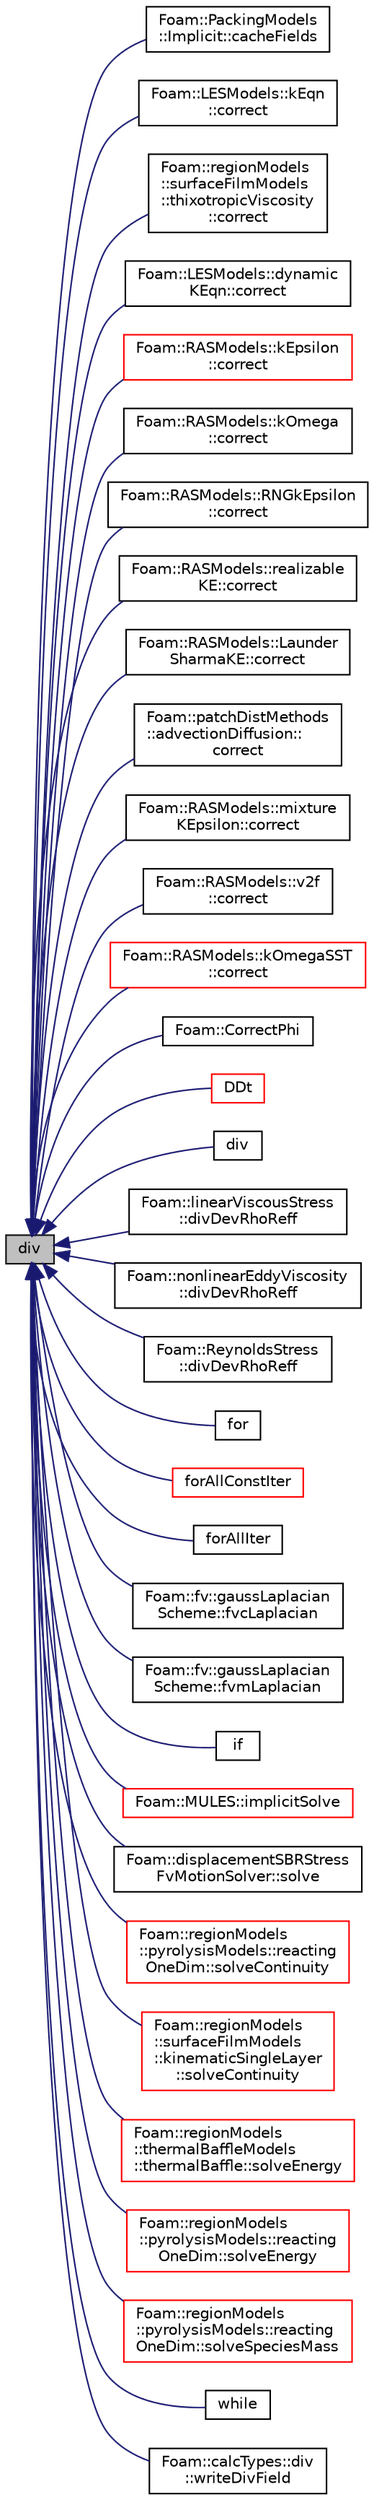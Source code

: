 digraph "div"
{
  bgcolor="transparent";
  edge [fontname="Helvetica",fontsize="10",labelfontname="Helvetica",labelfontsize="10"];
  node [fontname="Helvetica",fontsize="10",shape=record];
  rankdir="LR";
  Node1 [label="div",height=0.2,width=0.4,color="black", fillcolor="grey75", style="filled", fontcolor="black"];
  Node1 -> Node2 [dir="back",color="midnightblue",fontsize="10",style="solid",fontname="Helvetica"];
  Node2 [label="Foam::PackingModels\l::Implicit::cacheFields",height=0.2,width=0.4,color="black",URL="$a01031.html#a6005414ac27ae3e0b5a783ba216c1906",tooltip="Calculate the inter particles stresses. "];
  Node1 -> Node3 [dir="back",color="midnightblue",fontsize="10",style="solid",fontname="Helvetica"];
  Node3 [label="Foam::LESModels::kEqn\l::correct",height=0.2,width=0.4,color="black",URL="$a01219.html#a3ae44b28050c3aa494c1d8e18cf618c1",tooltip="Correct eddy-Viscosity and related properties. "];
  Node1 -> Node4 [dir="back",color="midnightblue",fontsize="10",style="solid",fontname="Helvetica"];
  Node4 [label="Foam::regionModels\l::surfaceFilmModels\l::thixotropicViscosity\l::correct",height=0.2,width=0.4,color="black",URL="$a02593.html#a2e639533765b4cde1bd3d0f0c528aa6c",tooltip="Correct. "];
  Node1 -> Node5 [dir="back",color="midnightblue",fontsize="10",style="solid",fontname="Helvetica"];
  Node5 [label="Foam::LESModels::dynamic\lKEqn::correct",height=0.2,width=0.4,color="black",URL="$a00596.html#a3ae44b28050c3aa494c1d8e18cf618c1",tooltip="Correct Eddy-Viscosity and related properties. "];
  Node1 -> Node6 [dir="back",color="midnightblue",fontsize="10",style="solid",fontname="Helvetica"];
  Node6 [label="Foam::RASModels::kEpsilon\l::correct",height=0.2,width=0.4,color="red",URL="$a01218.html#a3ae44b28050c3aa494c1d8e18cf618c1",tooltip="Solve the turbulence equations and correct the turbulence viscosity. "];
  Node1 -> Node7 [dir="back",color="midnightblue",fontsize="10",style="solid",fontname="Helvetica"];
  Node7 [label="Foam::RASModels::kOmega\l::correct",height=0.2,width=0.4,color="black",URL="$a01235.html#a3ae44b28050c3aa494c1d8e18cf618c1",tooltip="Solve the turbulence equations and correct the turbulence viscosity. "];
  Node1 -> Node8 [dir="back",color="midnightblue",fontsize="10",style="solid",fontname="Helvetica"];
  Node8 [label="Foam::RASModels::RNGkEpsilon\l::correct",height=0.2,width=0.4,color="black",URL="$a02194.html#a3ae44b28050c3aa494c1d8e18cf618c1",tooltip="Solve the turbulence equations and correct the turbulence viscosity. "];
  Node1 -> Node9 [dir="back",color="midnightblue",fontsize="10",style="solid",fontname="Helvetica"];
  Node9 [label="Foam::RASModels::realizable\lKE::correct",height=0.2,width=0.4,color="black",URL="$a02087.html#a3ae44b28050c3aa494c1d8e18cf618c1",tooltip="Solve the turbulence equations and correct the turbulence viscosity. "];
  Node1 -> Node10 [dir="back",color="midnightblue",fontsize="10",style="solid",fontname="Helvetica"];
  Node10 [label="Foam::RASModels::Launder\lSharmaKE::correct",height=0.2,width=0.4,color="black",URL="$a01265.html#a3ae44b28050c3aa494c1d8e18cf618c1",tooltip="Solve the turbulence equations and correct the turbulence viscosity. "];
  Node1 -> Node11 [dir="back",color="midnightblue",fontsize="10",style="solid",fontname="Helvetica"];
  Node11 [label="Foam::patchDistMethods\l::advectionDiffusion::\lcorrect",height=0.2,width=0.4,color="black",URL="$a00032.html#a612bb420e07dbe61608dafebdebbaf8a",tooltip="Correct the given distance-to-patch and normal-to-patch fields. "];
  Node1 -> Node12 [dir="back",color="midnightblue",fontsize="10",style="solid",fontname="Helvetica"];
  Node12 [label="Foam::RASModels::mixture\lKEpsilon::correct",height=0.2,width=0.4,color="black",URL="$a01509.html#a3ae44b28050c3aa494c1d8e18cf618c1",tooltip="Solve the turbulence equations and correct the turbulence viscosity. "];
  Node1 -> Node13 [dir="back",color="midnightblue",fontsize="10",style="solid",fontname="Helvetica"];
  Node13 [label="Foam::RASModels::v2f\l::correct",height=0.2,width=0.4,color="black",URL="$a02761.html#a3ae44b28050c3aa494c1d8e18cf618c1",tooltip="Solve the turbulence equations and correct the turbulence viscosity. "];
  Node1 -> Node14 [dir="back",color="midnightblue",fontsize="10",style="solid",fontname="Helvetica"];
  Node14 [label="Foam::RASModels::kOmegaSST\l::correct",height=0.2,width=0.4,color="red",URL="$a01236.html#a3ae44b28050c3aa494c1d8e18cf618c1",tooltip="Solve the turbulence equations and correct the turbulence viscosity. "];
  Node1 -> Node15 [dir="back",color="midnightblue",fontsize="10",style="solid",fontname="Helvetica"];
  Node15 [label="Foam::CorrectPhi",height=0.2,width=0.4,color="black",URL="$a10675.html#ac25e7d2bbe87588cbf10d96cc1ae09a3"];
  Node1 -> Node16 [dir="back",color="midnightblue",fontsize="10",style="solid",fontname="Helvetica"];
  Node16 [label="DDt",height=0.2,width=0.4,color="red",URL="$a10709.html#ab0b7059288d30051ab6817560484a801"];
  Node1 -> Node17 [dir="back",color="midnightblue",fontsize="10",style="solid",fontname="Helvetica"];
  Node17 [label="div",height=0.2,width=0.4,color="black",URL="$a10709.html#abbb760de2a7bb1e44718c25569c61ed2"];
  Node1 -> Node18 [dir="back",color="midnightblue",fontsize="10",style="solid",fontname="Helvetica"];
  Node18 [label="Foam::linearViscousStress\l::divDevRhoReff",height=0.2,width=0.4,color="black",URL="$a01340.html#acc389cc45eb481c08fc9fdbe24edd0da",tooltip="Return the source term for the momentum equation. "];
  Node1 -> Node19 [dir="back",color="midnightblue",fontsize="10",style="solid",fontname="Helvetica"];
  Node19 [label="Foam::nonlinearEddyViscosity\l::divDevRhoReff",height=0.2,width=0.4,color="black",URL="$a01611.html#acc389cc45eb481c08fc9fdbe24edd0da",tooltip="Return the source term for the momentum equation. "];
  Node1 -> Node20 [dir="back",color="midnightblue",fontsize="10",style="solid",fontname="Helvetica"];
  Node20 [label="Foam::ReynoldsStress\l::divDevRhoReff",height=0.2,width=0.4,color="black",URL="$a02179.html#acc389cc45eb481c08fc9fdbe24edd0da",tooltip="Return the source term for the momentum equation. "];
  Node1 -> Node21 [dir="back",color="midnightblue",fontsize="10",style="solid",fontname="Helvetica"];
  Node21 [label="for",height=0.2,width=0.4,color="black",URL="$a02923.html#af24e97c500d159f92c281d2129a10bb0"];
  Node1 -> Node22 [dir="back",color="midnightblue",fontsize="10",style="solid",fontname="Helvetica"];
  Node22 [label="forAllConstIter",height=0.2,width=0.4,color="red",URL="$a02943.html#ae21e2836509b0fa7f7cedf6493b11b09"];
  Node1 -> Node23 [dir="back",color="midnightblue",fontsize="10",style="solid",fontname="Helvetica"];
  Node23 [label="forAllIter",height=0.2,width=0.4,color="black",URL="$a03313.html#aaaca96f2de03e39be860dca1ff20ef39"];
  Node1 -> Node24 [dir="back",color="midnightblue",fontsize="10",style="solid",fontname="Helvetica"];
  Node24 [label="Foam::fv::gaussLaplacian\lScheme::fvcLaplacian",height=0.2,width=0.4,color="black",URL="$a00898.html#a3b7763d1c413ef4161fb02b170ba7194"];
  Node1 -> Node25 [dir="back",color="midnightblue",fontsize="10",style="solid",fontname="Helvetica"];
  Node25 [label="Foam::fv::gaussLaplacian\lScheme::fvmLaplacian",height=0.2,width=0.4,color="black",URL="$a00898.html#ac363258e34a38773cd5e029506a4b945"];
  Node1 -> Node26 [dir="back",color="midnightblue",fontsize="10",style="solid",fontname="Helvetica"];
  Node26 [label="if",height=0.2,width=0.4,color="black",URL="$a02906.html#a8b7f998449b569bf0b55d8c54cbac3cc"];
  Node1 -> Node27 [dir="back",color="midnightblue",fontsize="10",style="solid",fontname="Helvetica"];
  Node27 [label="Foam::MULES::implicitSolve",height=0.2,width=0.4,color="red",URL="$a10733.html#af3ebc5af31512182ee43a56e994f4aaf"];
  Node1 -> Node28 [dir="back",color="midnightblue",fontsize="10",style="solid",fontname="Helvetica"];
  Node28 [label="Foam::displacementSBRStress\lFvMotionSolver::solve",height=0.2,width=0.4,color="black",URL="$a00549.html#af7d39f0eac0af0ed5785935ac72a1e7d",tooltip="Solve for motion. "];
  Node1 -> Node29 [dir="back",color="midnightblue",fontsize="10",style="solid",fontname="Helvetica"];
  Node29 [label="Foam::regionModels\l::pyrolysisModels::reacting\lOneDim::solveContinuity",height=0.2,width=0.4,color="red",URL="$a02078.html#a1a4c7f06441e29b9703723dfd2e5976d",tooltip="Solve continuity equation. "];
  Node1 -> Node30 [dir="back",color="midnightblue",fontsize="10",style="solid",fontname="Helvetica"];
  Node30 [label="Foam::regionModels\l::surfaceFilmModels\l::kinematicSingleLayer\l::solveContinuity",height=0.2,width=0.4,color="red",URL="$a01229.html#a1a4c7f06441e29b9703723dfd2e5976d",tooltip="Solve continuity equation. "];
  Node1 -> Node31 [dir="back",color="midnightblue",fontsize="10",style="solid",fontname="Helvetica"];
  Node31 [label="Foam::regionModels\l::thermalBaffleModels\l::thermalBaffle::solveEnergy",height=0.2,width=0.4,color="red",URL="$a02564.html#a533e6e7fb2c00cd976a89d545355000c",tooltip="Solve energy equation. "];
  Node1 -> Node32 [dir="back",color="midnightblue",fontsize="10",style="solid",fontname="Helvetica"];
  Node32 [label="Foam::regionModels\l::pyrolysisModels::reacting\lOneDim::solveEnergy",height=0.2,width=0.4,color="red",URL="$a02078.html#a533e6e7fb2c00cd976a89d545355000c",tooltip="Solve energy. "];
  Node1 -> Node33 [dir="back",color="midnightblue",fontsize="10",style="solid",fontname="Helvetica"];
  Node33 [label="Foam::regionModels\l::pyrolysisModels::reacting\lOneDim::solveSpeciesMass",height=0.2,width=0.4,color="red",URL="$a02078.html#a11a62c12f16dc6c9ed50053f4b66d9a1",tooltip="Solve solid species mass conservation. "];
  Node1 -> Node34 [dir="back",color="midnightblue",fontsize="10",style="solid",fontname="Helvetica"];
  Node34 [label="while",height=0.2,width=0.4,color="black",URL="$a02906.html#ab13470e79e249d04c443bf59be9ff31d"];
  Node1 -> Node35 [dir="back",color="midnightblue",fontsize="10",style="solid",fontname="Helvetica"];
  Node35 [label="Foam::calcTypes::div\l::writeDivField",height=0.2,width=0.4,color="black",URL="$a00558.html#a138138ebc3e3dbaacaacb9cabdbe5df0",tooltip="Write div fields. "];
}
